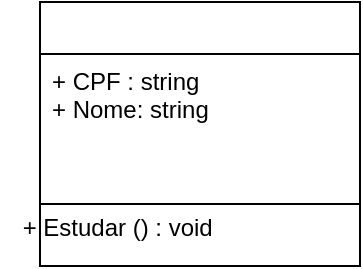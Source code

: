 <mxfile version="21.6.9" type="device">
  <diagram name="Página-1" id="xn6WfOvRYbKgIQBouFI_">
    <mxGraphModel dx="1050" dy="574" grid="1" gridSize="10" guides="1" tooltips="1" connect="1" arrows="1" fold="1" page="1" pageScale="1" pageWidth="827" pageHeight="1169" math="0" shadow="0">
      <root>
        <mxCell id="0" />
        <mxCell id="1" parent="0" />
        <mxCell id="EZyW7jWUo37137USdYhm-1" value="" style="swimlane;fontStyle=1;align=center;verticalAlign=top;childLayout=stackLayout;horizontal=1;startSize=26;horizontalStack=0;resizeParent=1;resizeParentMax=0;resizeLast=0;collapsible=1;marginBottom=0;whiteSpace=wrap;html=1;" vertex="1" parent="1">
          <mxGeometry x="330" y="350" width="160" height="132" as="geometry" />
        </mxCell>
        <mxCell id="EZyW7jWUo37137USdYhm-2" value="+ CPF : string&lt;br&gt;+ Nome: string" style="text;strokeColor=none;fillColor=none;align=left;verticalAlign=top;spacingLeft=4;spacingRight=4;overflow=hidden;rotatable=0;points=[[0,0.5],[1,0.5]];portConstraint=eastwest;whiteSpace=wrap;html=1;" vertex="1" parent="EZyW7jWUo37137USdYhm-1">
          <mxGeometry y="26" width="160" height="44" as="geometry" />
        </mxCell>
        <mxCell id="EZyW7jWUo37137USdYhm-3" value="" style="line;strokeWidth=1;fillColor=none;align=left;verticalAlign=middle;spacingTop=-1;spacingLeft=3;spacingRight=3;rotatable=0;labelPosition=right;points=[];portConstraint=eastwest;strokeColor=inherit;" vertex="1" parent="EZyW7jWUo37137USdYhm-1">
          <mxGeometry y="70" width="160" height="62" as="geometry" />
        </mxCell>
        <mxCell id="EZyW7jWUo37137USdYhm-5" value="+ Estudar () : void&amp;nbsp;&lt;br&gt;" style="text;html=1;align=center;verticalAlign=middle;resizable=0;points=[];autosize=1;strokeColor=none;fillColor=none;" vertex="1" parent="1">
          <mxGeometry x="310" y="448" width="120" height="30" as="geometry" />
        </mxCell>
      </root>
    </mxGraphModel>
  </diagram>
</mxfile>
